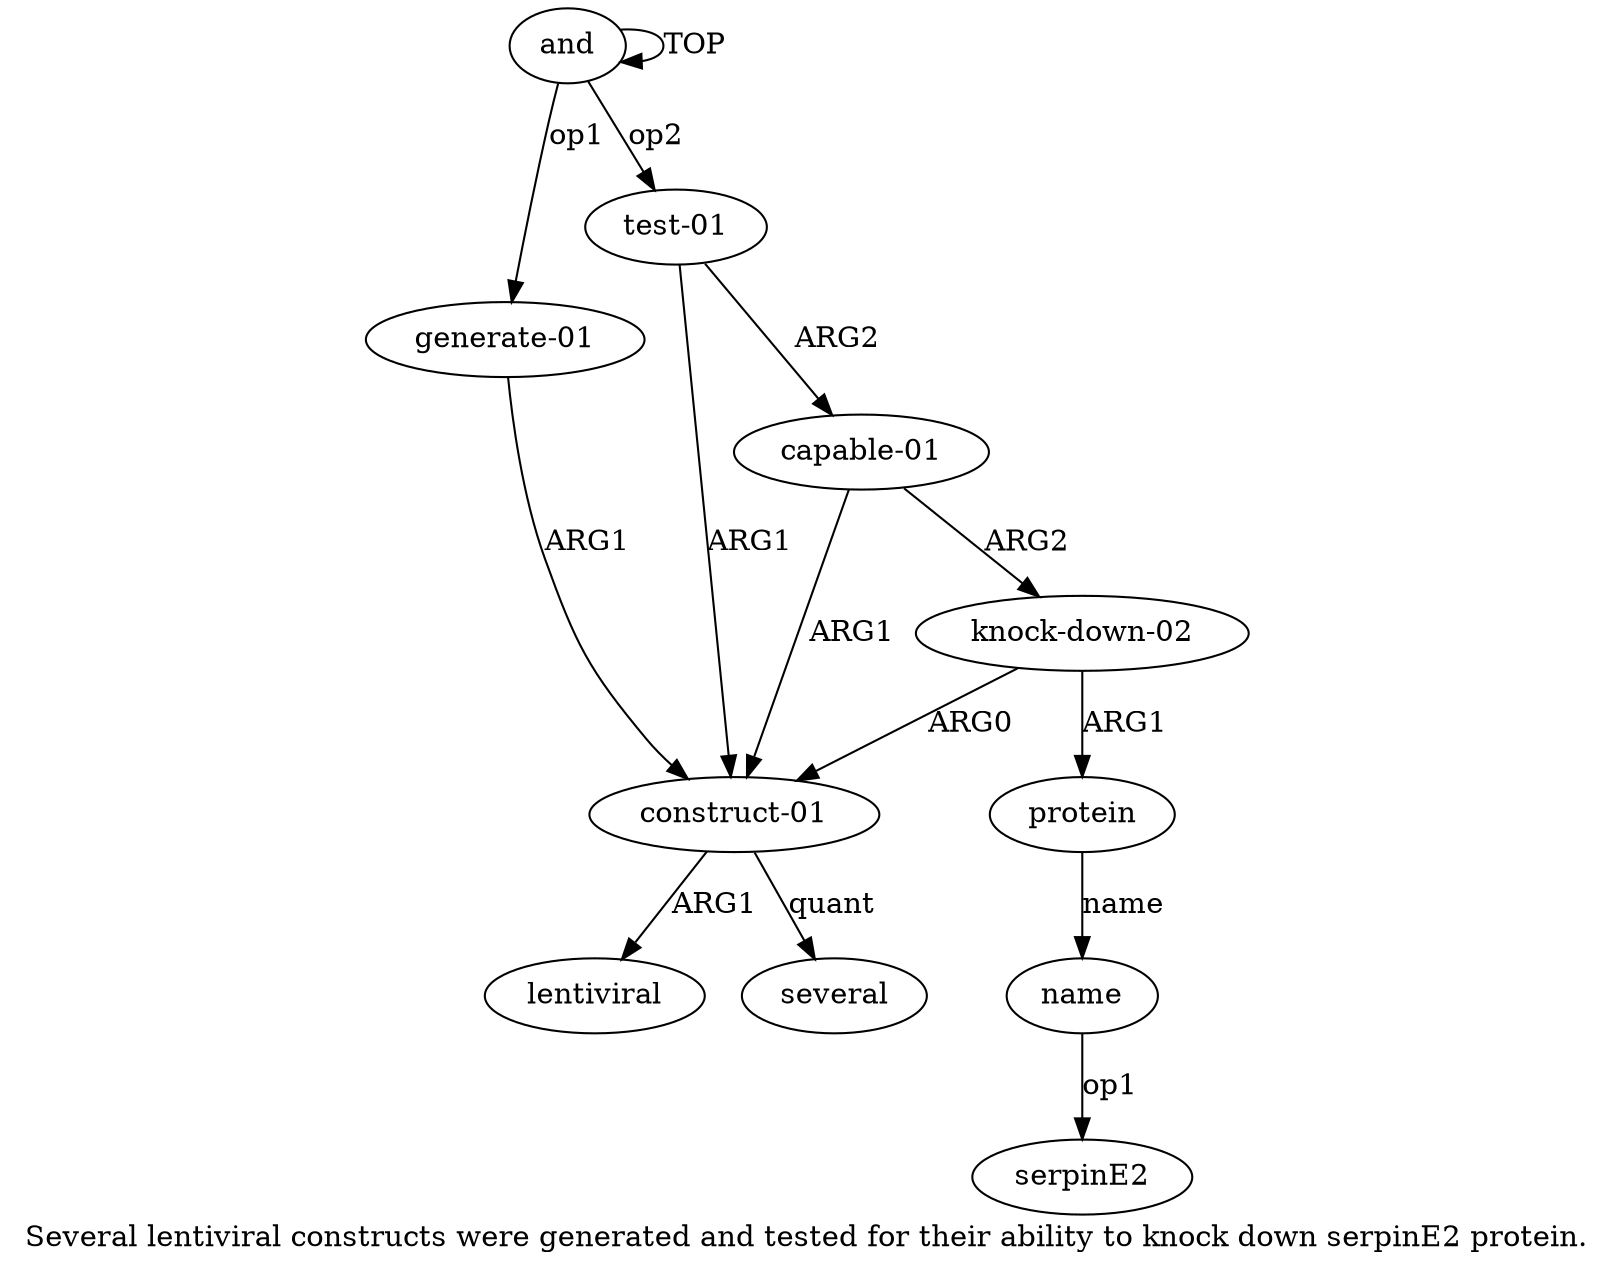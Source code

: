 digraph  {
	graph [label="Several lentiviral constructs were generated and tested for their ability to knock down serpinE2 protein."];
	node [label="\N"];
	a1	 [color=black,
		gold_ind=1,
		gold_label="generate-01",
		label="generate-01",
		test_ind=1,
		test_label="generate-01"];
	a2	 [color=black,
		gold_ind=2,
		gold_label="construct-01",
		label="construct-01",
		test_ind=2,
		test_label="construct-01"];
	a1 -> a2 [key=0,
	color=black,
	gold_label=ARG1,
	label=ARG1,
	test_label=ARG1];
a0 [color=black,
	gold_ind=0,
	gold_label=and,
	label=and,
	test_ind=0,
	test_label=and];
a0 -> a1 [key=0,
color=black,
gold_label=op1,
label=op1,
test_label=op1];
a0 -> a0 [key=0,
color=black,
gold_label=TOP,
label=TOP,
test_label=TOP];
a5 [color=black,
gold_ind=5,
gold_label="test-01",
label="test-01",
test_ind=5,
test_label="test-01"];
a0 -> a5 [key=0,
color=black,
gold_label=op2,
label=op2,
test_label=op2];
a3 [color=black,
gold_ind=3,
gold_label=lentiviral,
label=lentiviral,
test_ind=3,
test_label=lentiviral];
a2 -> a3 [key=0,
color=black,
gold_label=ARG1,
label=ARG1,
test_label=ARG1];
a4 [color=black,
gold_ind=4,
gold_label=several,
label=several,
test_ind=4,
test_label=several];
a2 -> a4 [key=0,
color=black,
gold_label=quant,
label=quant,
test_label=quant];
a5 -> a2 [key=0,
color=black,
gold_label=ARG1,
label=ARG1,
test_label=ARG1];
a6 [color=black,
gold_ind=6,
gold_label="capable-01",
label="capable-01",
test_ind=6,
test_label="capable-01"];
a5 -> a6 [key=0,
color=black,
gold_label=ARG2,
label=ARG2,
test_label=ARG2];
a7 [color=black,
gold_ind=7,
gold_label="knock-down-02",
label="knock-down-02",
test_ind=7,
test_label="knock-down-02"];
a7 -> a2 [key=0,
color=black,
gold_label=ARG0,
label=ARG0,
test_label=ARG0];
a8 [color=black,
gold_ind=8,
gold_label=protein,
label=protein,
test_ind=8,
test_label=protein];
a7 -> a8 [key=0,
color=black,
gold_label=ARG1,
label=ARG1,
test_label=ARG1];
a6 -> a2 [key=0,
color=black,
gold_label=ARG1,
label=ARG1,
test_label=ARG1];
a6 -> a7 [key=0,
color=black,
gold_label=ARG2,
label=ARG2,
test_label=ARG2];
a9 [color=black,
gold_ind=9,
gold_label=name,
label=name,
test_ind=9,
test_label=name];
"a9 serpinE2" [color=black,
gold_ind=-1,
gold_label=serpinE2,
label=serpinE2,
test_ind=-1,
test_label=serpinE2];
a9 -> "a9 serpinE2" [key=0,
color=black,
gold_label=op1,
label=op1,
test_label=op1];
a8 -> a9 [key=0,
color=black,
gold_label=name,
label=name,
test_label=name];
}
